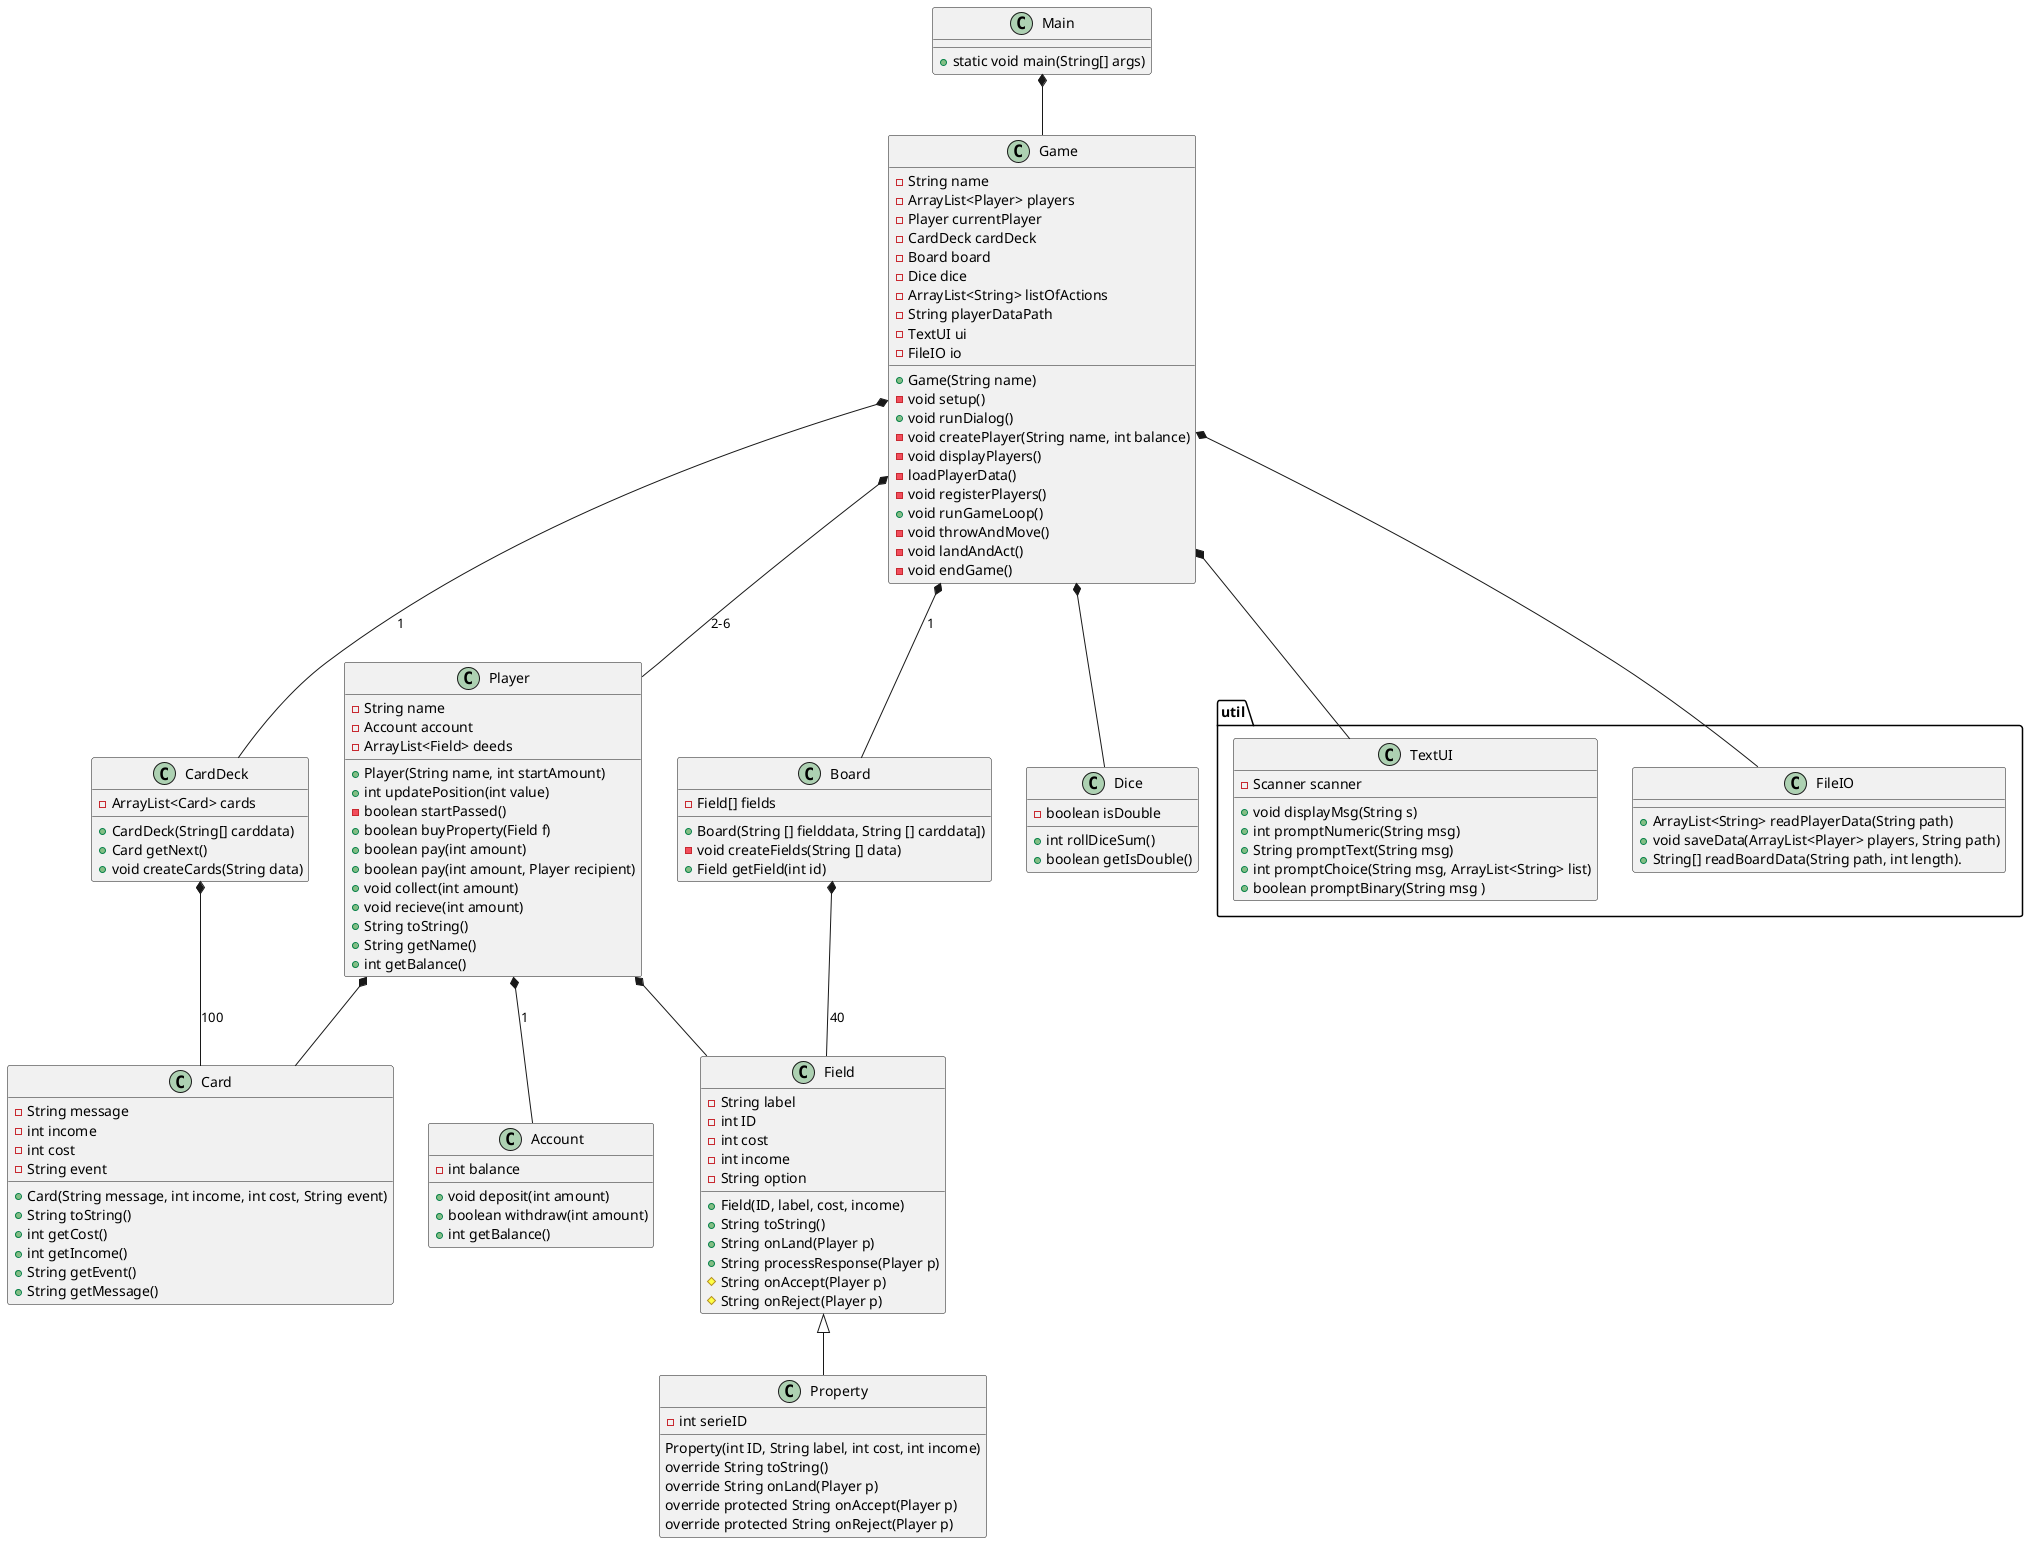 @startuml
class Main{
+ static void main(String[] args)
}

class Game{
 - String name
 - ArrayList<Player> players
 - Player currentPlayer
 - CardDeck cardDeck
 - Board board
 - Dice dice
 'utilities
  - ArrayList<String> listOfActions
  - String playerDataPath
  - TextUI ui
  - FileIO io
  'Contructor
 + Game(String name)
 'Methods
 - void setup()
 + void runDialog()
 - void createPlayer(String name, int balance)
 - void displayPlayers()
  - loadPlayerData()
 - void registerPlayers()
 + void runGameLoop()
 - void throwAndMove()
 - void landAndAct()
 - void endGame()

}

class Player{
- String name
- Account account
- ArrayList<Field> deeds
+ Player(String name, int startAmount)
+ int updatePosition(int value)
- boolean startPassed()
+ boolean buyProperty(Field f)
+ boolean pay(int amount)
+ boolean pay(int amount, Player recipient)
+ void collect(int amount)
+ void recieve(int amount)
+ String toString()
+ String getName()
+ int getBalance()
}
class Account{
- int balance
+ void deposit(int amount)
+ boolean withdraw(int amount)
+ int getBalance()
}




class Field{
- String label
 - int ID
 - int cost
 - int income
 - String option
 + Field(ID, label, cost, income)
 + String toString()
 + String onLand(Player p)
 + String processResponse(Player p)
 # String onAccept(Player p)
 # String onReject(Player p)
}

class Board{
 - Field[] fields
 + Board(String [] fielddata, String [] carddata])
 - void createFields(String [] data)
 + Field getField(int id)
}

class CardDeck {
- ArrayList<Card> cards
+ CardDeck(String[] carddata)
+ Card getNext()
+ void createCards(String data)
}
class Card{
-String message
-int income
-int cost
-String event
+Card(String message, int income, int cost, String event)
+String toString()
+ int getCost()
+ int getIncome()
+ String getEvent()
+ String getMessage()
}

class Dice{
 - boolean isDouble
 +int rollDiceSum()
 +boolean getIsDouble()
 }
package "util" {
class TextUI{
- Scanner scanner
+ void displayMsg(String s)
+ int promptNumeric(String msg)
+ String promptText(String msg)
+ int promptChoice(String msg, ArrayList<String> list)
+ boolean promptBinary(String msg )
}
class FileIO{
+ ArrayList<String> readPlayerData(String path)
+ void saveData(ArrayList<Player> players, String path)
+ String[] readBoardData(String path, int length).
}
}

class Property extends Field {
    - int serieID

    Property(int ID, String label, int cost, int income)
    override String toString()
    override String onLand(Player p)
    override protected String onAccept(Player p)
    override protected String onReject(Player p)
}

Game *-- TextUI
Main *-- Game
Game *-- Player: 2-6
Game *-- FileIO
Player *-- Account:1
Game *-- Board:1
Board *-- Field:40
Game *-- CardDeck:1
CardDeck *-- Card:100
Game *-- Dice
Player *-- Card
Player *-- Field

@enduml